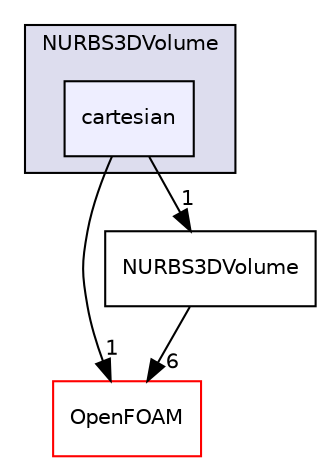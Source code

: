 digraph "src/optimisation/adjointOptimisation/adjoint/parameterization/NURBS/NURBS3DVolume/cartesian" {
  bgcolor=transparent;
  compound=true
  node [ fontsize="10", fontname="Helvetica"];
  edge [ labelfontsize="10", labelfontname="Helvetica"];
  subgraph clusterdir_51d3ac40deae63dc5bcad6c091ae8c81 {
    graph [ bgcolor="#ddddee", pencolor="black", label="NURBS3DVolume" fontname="Helvetica", fontsize="10", URL="dir_51d3ac40deae63dc5bcad6c091ae8c81.html"]
  dir_27d012a04e566843dd931b136a5c7d08 [shape=box, label="cartesian", style="filled", fillcolor="#eeeeff", pencolor="black", URL="dir_27d012a04e566843dd931b136a5c7d08.html"];
  }
  dir_c5473ff19b20e6ec4dfe5c310b3778a8 [shape=box label="OpenFOAM" color="red" URL="dir_c5473ff19b20e6ec4dfe5c310b3778a8.html"];
  dir_cd44b5e9a6ef99782c8d75cd1170243c [shape=box label="NURBS3DVolume" URL="dir_cd44b5e9a6ef99782c8d75cd1170243c.html"];
  dir_27d012a04e566843dd931b136a5c7d08->dir_c5473ff19b20e6ec4dfe5c310b3778a8 [headlabel="1", labeldistance=1.5 headhref="dir_002889_002151.html"];
  dir_27d012a04e566843dd931b136a5c7d08->dir_cd44b5e9a6ef99782c8d75cd1170243c [headlabel="1", labeldistance=1.5 headhref="dir_002889_002891.html"];
  dir_cd44b5e9a6ef99782c8d75cd1170243c->dir_c5473ff19b20e6ec4dfe5c310b3778a8 [headlabel="6", labeldistance=1.5 headhref="dir_002891_002151.html"];
}
